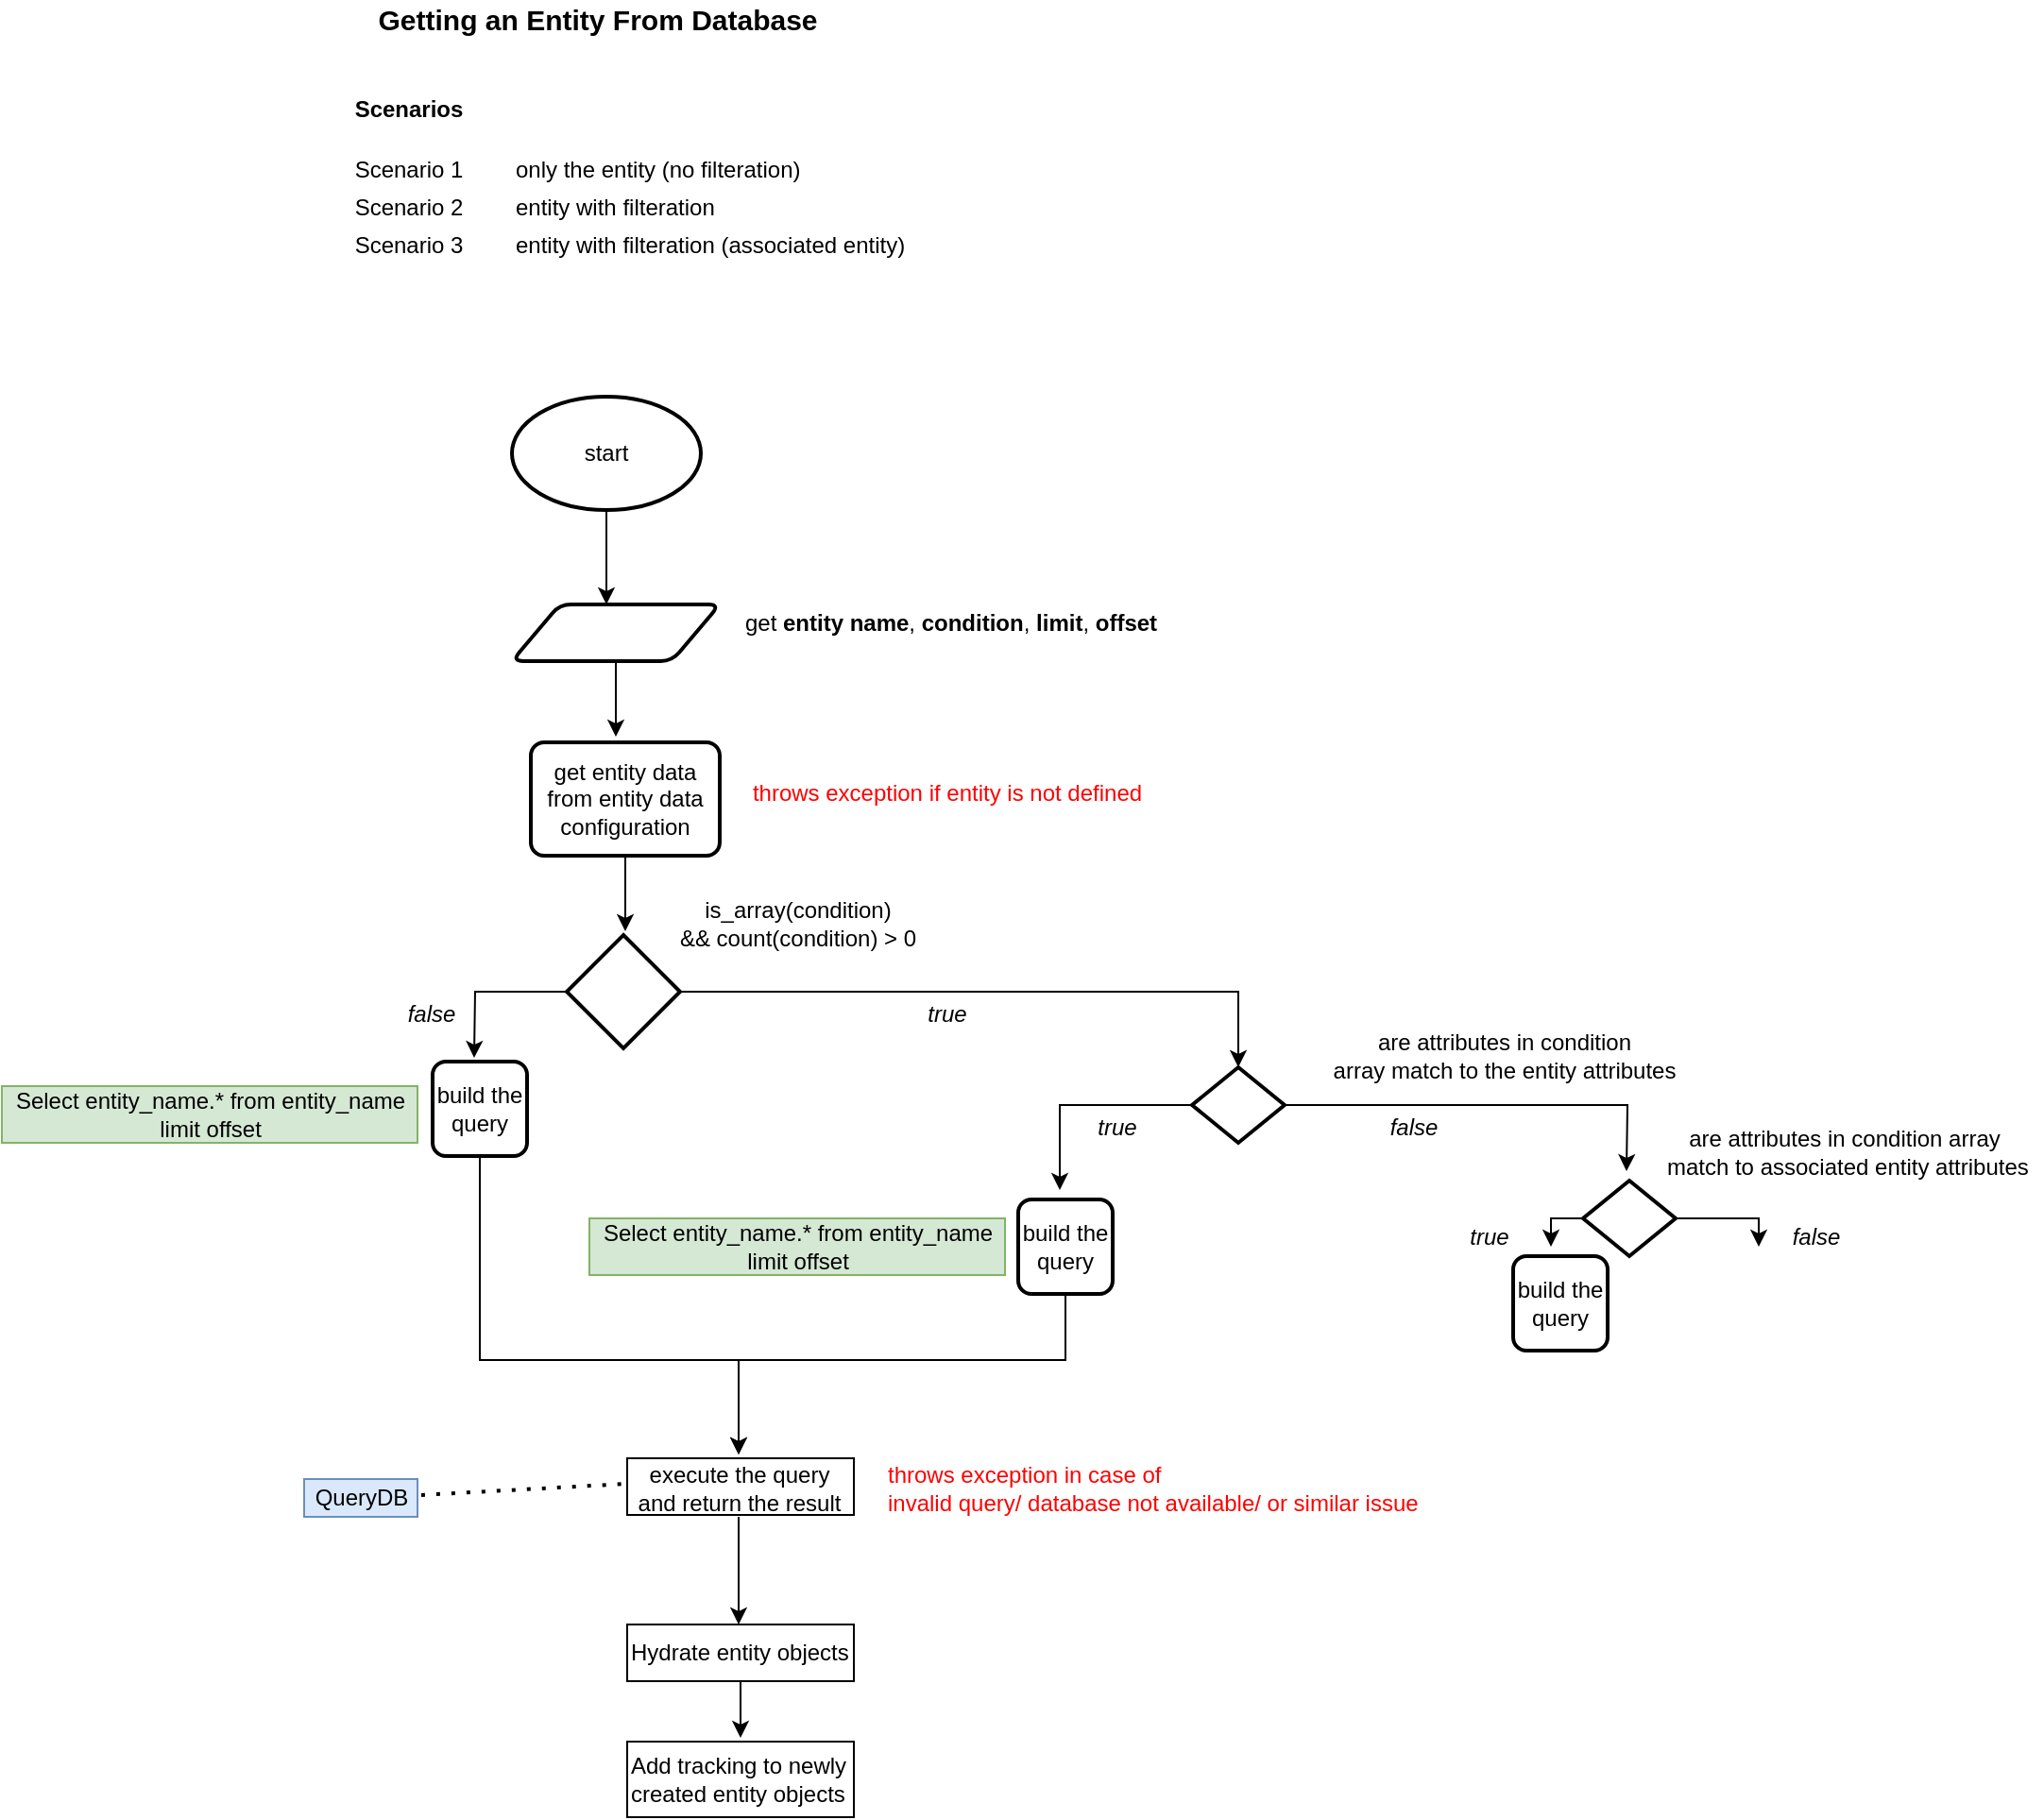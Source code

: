 <mxfile version="14.1.8" type="device"><diagram id="sOCI4CZOZ-OYkNQHTAAb" name="Page-1"><mxGraphModel dx="1958" dy="755" grid="1" gridSize="10" guides="1" tooltips="1" connect="1" arrows="1" fold="1" page="1" pageScale="1" pageWidth="850" pageHeight="1100" math="0" shadow="0"><root><mxCell id="0"/><mxCell id="1" parent="0"/><mxCell id="NhrAXLMy9gCvE1cXoyH5-46" value="" style="whiteSpace=wrap;html=1;fontSize=12;fontColor=#000000;align=center;" vertex="1" parent="1"><mxGeometry x="231" y="862" width="120" height="30" as="geometry"/></mxCell><mxCell id="NhrAXLMy9gCvE1cXoyH5-1" value="Getting an Entity From Database" style="text;html=1;align=center;verticalAlign=middle;resizable=0;points=[];autosize=1;fontSize=15;fontStyle=1" vertex="1" parent="1"><mxGeometry x="90" y="90" width="250" height="20" as="geometry"/></mxCell><mxCell id="NhrAXLMy9gCvE1cXoyH5-2" value="Scenario 1" style="text;html=1;align=center;verticalAlign=middle;resizable=0;points=[];autosize=1;fontSize=12;" vertex="1" parent="1"><mxGeometry x="80" y="170" width="70" height="20" as="geometry"/></mxCell><mxCell id="NhrAXLMy9gCvE1cXoyH5-3" value="only the entity (no filteration)" style="text;html=1;align=left;verticalAlign=middle;resizable=0;points=[];autosize=1;fontSize=12;" vertex="1" parent="1"><mxGeometry x="170" y="170" width="170" height="20" as="geometry"/></mxCell><mxCell id="NhrAXLMy9gCvE1cXoyH5-4" value="Scenario 2" style="text;html=1;align=center;verticalAlign=middle;resizable=0;points=[];autosize=1;fontSize=12;" vertex="1" parent="1"><mxGeometry x="80" y="190" width="70" height="20" as="geometry"/></mxCell><mxCell id="NhrAXLMy9gCvE1cXoyH5-5" value="entity with filteration" style="text;html=1;align=left;verticalAlign=middle;resizable=0;points=[];autosize=1;fontSize=12;" vertex="1" parent="1"><mxGeometry x="170" y="190" width="120" height="20" as="geometry"/></mxCell><mxCell id="NhrAXLMy9gCvE1cXoyH5-6" value="Scenario 3" style="text;html=1;align=center;verticalAlign=middle;resizable=0;points=[];autosize=1;fontSize=12;" vertex="1" parent="1"><mxGeometry x="80" y="210" width="70" height="20" as="geometry"/></mxCell><mxCell id="NhrAXLMy9gCvE1cXoyH5-7" value="entity with filteration (associated entity)" style="text;html=1;align=left;verticalAlign=middle;resizable=0;points=[];autosize=1;fontSize=12;" vertex="1" parent="1"><mxGeometry x="170" y="210" width="220" height="20" as="geometry"/></mxCell><mxCell id="NhrAXLMy9gCvE1cXoyH5-10" value="Scenarios" style="text;html=1;align=center;verticalAlign=middle;resizable=0;points=[];autosize=1;fontSize=12;fontStyle=1" vertex="1" parent="1"><mxGeometry x="80" y="138" width="70" height="20" as="geometry"/></mxCell><mxCell id="NhrAXLMy9gCvE1cXoyH5-13" style="edgeStyle=orthogonalEdgeStyle;rounded=0;orthogonalLoop=1;jettySize=auto;html=1;fontSize=12;" edge="1" parent="1" source="NhrAXLMy9gCvE1cXoyH5-12"><mxGeometry relative="1" as="geometry"><mxPoint x="220" y="410" as="targetPoint"/></mxGeometry></mxCell><mxCell id="NhrAXLMy9gCvE1cXoyH5-12" value="start" style="strokeWidth=2;html=1;shape=mxgraph.flowchart.start_1;whiteSpace=wrap;fontSize=12;align=center;" vertex="1" parent="1"><mxGeometry x="170" y="300" width="100" height="60" as="geometry"/></mxCell><mxCell id="NhrAXLMy9gCvE1cXoyH5-16" style="edgeStyle=orthogonalEdgeStyle;rounded=0;orthogonalLoop=1;jettySize=auto;html=1;exitX=0.5;exitY=1;exitDx=0;exitDy=0;fontSize=12;" edge="1" parent="1" source="NhrAXLMy9gCvE1cXoyH5-15"><mxGeometry relative="1" as="geometry"><mxPoint x="225" y="480" as="targetPoint"/></mxGeometry></mxCell><mxCell id="NhrAXLMy9gCvE1cXoyH5-15" value="" style="shape=parallelogram;html=1;strokeWidth=2;perimeter=parallelogramPerimeter;whiteSpace=wrap;rounded=1;arcSize=12;size=0.23;fontSize=12;align=center;" vertex="1" parent="1"><mxGeometry x="170" y="410" width="110" height="30" as="geometry"/></mxCell><mxCell id="NhrAXLMy9gCvE1cXoyH5-19" style="edgeStyle=orthogonalEdgeStyle;rounded=0;orthogonalLoop=1;jettySize=auto;html=1;fontSize=12;" edge="1" parent="1" source="NhrAXLMy9gCvE1cXoyH5-17"><mxGeometry relative="1" as="geometry"><mxPoint x="230" y="583" as="targetPoint"/></mxGeometry></mxCell><mxCell id="NhrAXLMy9gCvE1cXoyH5-17" value="get entity data from entity data configuration" style="rounded=1;whiteSpace=wrap;html=1;absoluteArcSize=1;arcSize=14;strokeWidth=2;fontSize=12;align=center;" vertex="1" parent="1"><mxGeometry x="180" y="483" width="100" height="60" as="geometry"/></mxCell><mxCell id="NhrAXLMy9gCvE1cXoyH5-20" value="throws exception if entity is not defined" style="text;html=1;align=center;verticalAlign=middle;resizable=0;points=[];autosize=1;fontSize=12;fontColor=#FF0000;" vertex="1" parent="1"><mxGeometry x="290" y="500" width="220" height="20" as="geometry"/></mxCell><mxCell id="NhrAXLMy9gCvE1cXoyH5-24" style="edgeStyle=orthogonalEdgeStyle;rounded=0;orthogonalLoop=1;jettySize=auto;html=1;fontSize=12;fontColor=#FF0000;" edge="1" parent="1" source="NhrAXLMy9gCvE1cXoyH5-21"><mxGeometry relative="1" as="geometry"><mxPoint x="150" y="650" as="targetPoint"/></mxGeometry></mxCell><mxCell id="NhrAXLMy9gCvE1cXoyH5-26" style="edgeStyle=orthogonalEdgeStyle;rounded=0;orthogonalLoop=1;jettySize=auto;html=1;fontSize=12;fontColor=#000000;entryX=0.5;entryY=0;entryDx=0;entryDy=0;entryPerimeter=0;" edge="1" parent="1" source="NhrAXLMy9gCvE1cXoyH5-21" target="NhrAXLMy9gCvE1cXoyH5-29"><mxGeometry relative="1" as="geometry"><mxPoint x="300" y="650" as="targetPoint"/><Array as="points"><mxPoint x="555" y="615"/></Array></mxGeometry></mxCell><mxCell id="NhrAXLMy9gCvE1cXoyH5-21" value="" style="strokeWidth=2;html=1;shape=mxgraph.flowchart.decision;whiteSpace=wrap;fontSize=12;fontColor=#FF0000;align=left;" vertex="1" parent="1"><mxGeometry x="199" y="585" width="60" height="60" as="geometry"/></mxCell><mxCell id="NhrAXLMy9gCvE1cXoyH5-22" value="&lt;span style=&quot;color: rgb(0 , 0 , 0) ; text-align: left&quot;&gt;is_array(condition)&lt;br&gt;&amp;amp;&amp;amp; count(condition) &amp;gt; 0&lt;/span&gt;" style="text;html=1;align=center;verticalAlign=middle;resizable=0;points=[];autosize=1;fontSize=12;fontColor=#FF0000;" vertex="1" parent="1"><mxGeometry x="251" y="564" width="140" height="30" as="geometry"/></mxCell><mxCell id="NhrAXLMy9gCvE1cXoyH5-23" value="&lt;span style=&quot;color: rgb(0 , 0 , 0)&quot;&gt;get &lt;b&gt;entity name&lt;/b&gt;, &lt;b&gt;condition&lt;/b&gt;,&lt;b&gt; limit&lt;/b&gt;, &lt;b&gt;offset&lt;/b&gt;&lt;/span&gt;" style="text;html=1;align=center;verticalAlign=middle;resizable=0;points=[];autosize=1;fontSize=12;fontColor=#FF0000;" vertex="1" parent="1"><mxGeometry x="287" y="410" width="230" height="20" as="geometry"/></mxCell><mxCell id="NhrAXLMy9gCvE1cXoyH5-25" value="false" style="text;html=1;align=center;verticalAlign=middle;resizable=0;points=[];autosize=1;fontSize=12;fontStyle=2" vertex="1" parent="1"><mxGeometry x="107" y="617" width="40" height="20" as="geometry"/></mxCell><mxCell id="NhrAXLMy9gCvE1cXoyH5-27" value="&lt;i&gt;true&lt;/i&gt;" style="text;html=1;align=center;verticalAlign=middle;resizable=0;points=[];autosize=1;fontSize=12;fontColor=#000000;" vertex="1" parent="1"><mxGeometry x="380" y="617" width="40" height="20" as="geometry"/></mxCell><mxCell id="NhrAXLMy9gCvE1cXoyH5-31" style="edgeStyle=orthogonalEdgeStyle;rounded=0;orthogonalLoop=1;jettySize=auto;html=1;fontSize=12;fontColor=#000000;" edge="1" parent="1" source="NhrAXLMy9gCvE1cXoyH5-29"><mxGeometry relative="1" as="geometry"><mxPoint x="460" y="720" as="targetPoint"/><Array as="points"><mxPoint x="460" y="675"/><mxPoint x="460" y="720"/></Array></mxGeometry></mxCell><mxCell id="NhrAXLMy9gCvE1cXoyH5-51" style="edgeStyle=orthogonalEdgeStyle;rounded=0;orthogonalLoop=1;jettySize=auto;html=1;fontSize=12;fontColor=#000000;" edge="1" parent="1" source="NhrAXLMy9gCvE1cXoyH5-29"><mxGeometry relative="1" as="geometry"><mxPoint x="760" y="710" as="targetPoint"/></mxGeometry></mxCell><mxCell id="NhrAXLMy9gCvE1cXoyH5-29" value="" style="strokeWidth=2;html=1;shape=mxgraph.flowchart.decision;whiteSpace=wrap;fontSize=12;fontColor=#000000;align=left;" vertex="1" parent="1"><mxGeometry x="530" y="655" width="49" height="40" as="geometry"/></mxCell><mxCell id="NhrAXLMy9gCvE1cXoyH5-30" value="are attributes in condition &lt;br&gt;array match to the entity attributes" style="text;html=1;align=center;verticalAlign=middle;resizable=0;points=[];autosize=1;fontSize=12;fontColor=#000000;" vertex="1" parent="1"><mxGeometry x="595" y="633.5" width="200" height="30" as="geometry"/></mxCell><mxCell id="NhrAXLMy9gCvE1cXoyH5-33" value="&lt;i&gt;true&lt;/i&gt;" style="text;html=1;align=center;verticalAlign=middle;resizable=0;points=[];autosize=1;fontSize=12;fontColor=#000000;" vertex="1" parent="1"><mxGeometry x="470" y="676.5" width="40" height="20" as="geometry"/></mxCell><mxCell id="NhrAXLMy9gCvE1cXoyH5-34" value="&lt;i&gt;false&lt;/i&gt;" style="text;html=1;align=center;verticalAlign=middle;resizable=0;points=[];autosize=1;fontSize=12;fontColor=#000000;" vertex="1" parent="1"><mxGeometry x="627" y="676.5" width="40" height="20" as="geometry"/></mxCell><mxCell id="NhrAXLMy9gCvE1cXoyH5-45" style="edgeStyle=orthogonalEdgeStyle;rounded=0;orthogonalLoop=1;jettySize=auto;html=1;fontSize=12;fontColor=#000000;" edge="1" parent="1" source="NhrAXLMy9gCvE1cXoyH5-35"><mxGeometry relative="1" as="geometry"><mxPoint x="290" y="860" as="targetPoint"/><Array as="points"><mxPoint x="153" y="810"/><mxPoint x="290" y="810"/></Array></mxGeometry></mxCell><mxCell id="NhrAXLMy9gCvE1cXoyH5-35" value="build the query" style="rounded=1;whiteSpace=wrap;html=1;absoluteArcSize=1;arcSize=14;strokeWidth=2;fontSize=12;fontColor=#000000;align=center;" vertex="1" parent="1"><mxGeometry x="128" y="652" width="50" height="50" as="geometry"/></mxCell><mxCell id="NhrAXLMy9gCvE1cXoyH5-37" value="Select entity_name.* from entity_name&lt;br&gt;limit offset" style="text;html=1;align=center;verticalAlign=middle;resizable=0;points=[];autosize=1;fontSize=12;fillColor=#d5e8d4;strokeColor=#82b366;" vertex="1" parent="1"><mxGeometry x="-100" y="665" width="220" height="30" as="geometry"/></mxCell><mxCell id="NhrAXLMy9gCvE1cXoyH5-44" style="edgeStyle=orthogonalEdgeStyle;rounded=0;orthogonalLoop=1;jettySize=auto;html=1;fontSize=12;fontColor=#000000;" edge="1" parent="1" source="NhrAXLMy9gCvE1cXoyH5-39"><mxGeometry relative="1" as="geometry"><mxPoint x="290" y="860" as="targetPoint"/><Array as="points"><mxPoint x="463" y="810"/><mxPoint x="290" y="810"/></Array></mxGeometry></mxCell><mxCell id="NhrAXLMy9gCvE1cXoyH5-39" value="&lt;span&gt;build the query&lt;/span&gt;" style="rounded=1;whiteSpace=wrap;html=1;absoluteArcSize=1;arcSize=14;strokeWidth=2;fontSize=12;fontColor=#000000;align=center;" vertex="1" parent="1"><mxGeometry x="438" y="725" width="50" height="50" as="geometry"/></mxCell><mxCell id="NhrAXLMy9gCvE1cXoyH5-56" style="edgeStyle=orthogonalEdgeStyle;rounded=0;orthogonalLoop=1;jettySize=auto;html=1;fontSize=12;fontColor=#000000;" edge="1" parent="1" source="NhrAXLMy9gCvE1cXoyH5-40"><mxGeometry relative="1" as="geometry"><mxPoint x="290" y="950" as="targetPoint"/></mxGeometry></mxCell><mxCell id="NhrAXLMy9gCvE1cXoyH5-40" value="execute the query&lt;br&gt;and return the result" style="text;html=1;align=center;verticalAlign=middle;resizable=0;points=[];autosize=1;fontSize=12;fontColor=#000000;" vertex="1" parent="1"><mxGeometry x="230" y="863" width="120" height="30" as="geometry"/></mxCell><mxCell id="NhrAXLMy9gCvE1cXoyH5-41" value="Select entity_name.* from entity_name&lt;br&gt;limit offset" style="text;html=1;align=center;verticalAlign=middle;resizable=0;points=[];autosize=1;fontSize=12;fillColor=#d5e8d4;strokeColor=#82b366;" vertex="1" parent="1"><mxGeometry x="211" y="735" width="220" height="30" as="geometry"/></mxCell><mxCell id="NhrAXLMy9gCvE1cXoyH5-42" value="throws exception in case of &lt;br&gt;invalid query/ database not available/ or similar issue" style="text;html=1;align=left;verticalAlign=middle;resizable=0;points=[];autosize=1;fontSize=12;fontColor=#FF0000;" vertex="1" parent="1"><mxGeometry x="367" y="863" width="300" height="30" as="geometry"/></mxCell><mxCell id="NhrAXLMy9gCvE1cXoyH5-48" value="&lt;span&gt;build the query&lt;/span&gt;" style="rounded=1;whiteSpace=wrap;html=1;absoluteArcSize=1;arcSize=14;strokeWidth=2;fontSize=12;fontColor=#000000;align=center;" vertex="1" parent="1"><mxGeometry x="700" y="755" width="50" height="50" as="geometry"/></mxCell><mxCell id="NhrAXLMy9gCvE1cXoyH5-52" style="edgeStyle=orthogonalEdgeStyle;rounded=0;orthogonalLoop=1;jettySize=auto;html=1;exitX=0;exitY=0.5;exitDx=0;exitDy=0;exitPerimeter=0;fontSize=12;fontColor=#000000;" edge="1" parent="1" source="NhrAXLMy9gCvE1cXoyH5-49"><mxGeometry relative="1" as="geometry"><mxPoint x="720" y="750" as="targetPoint"/></mxGeometry></mxCell><mxCell id="NhrAXLMy9gCvE1cXoyH5-54" style="edgeStyle=orthogonalEdgeStyle;rounded=0;orthogonalLoop=1;jettySize=auto;html=1;fontSize=12;fontColor=#000000;" edge="1" parent="1" source="NhrAXLMy9gCvE1cXoyH5-49"><mxGeometry relative="1" as="geometry"><mxPoint x="830" y="750" as="targetPoint"/><Array as="points"><mxPoint x="830" y="735"/></Array></mxGeometry></mxCell><mxCell id="NhrAXLMy9gCvE1cXoyH5-49" value="" style="strokeWidth=2;html=1;shape=mxgraph.flowchart.decision;whiteSpace=wrap;fontSize=12;fontColor=#000000;align=left;" vertex="1" parent="1"><mxGeometry x="737" y="715" width="49" height="40" as="geometry"/></mxCell><mxCell id="NhrAXLMy9gCvE1cXoyH5-50" value="are attributes in condition array&lt;br&gt;&amp;nbsp;match to associated entity attributes" style="text;html=1;align=center;verticalAlign=middle;resizable=0;points=[];autosize=1;fontSize=12;fontColor=#000000;" vertex="1" parent="1"><mxGeometry x="770" y="685" width="210" height="30" as="geometry"/></mxCell><mxCell id="NhrAXLMy9gCvE1cXoyH5-53" value="true" style="text;html=1;align=center;verticalAlign=middle;resizable=0;points=[];autosize=1;fontSize=12;fontColor=#000000;fontStyle=2" vertex="1" parent="1"><mxGeometry x="667" y="735" width="40" height="20" as="geometry"/></mxCell><mxCell id="NhrAXLMy9gCvE1cXoyH5-55" value="&lt;i&gt;false&lt;/i&gt;" style="text;html=1;align=center;verticalAlign=middle;resizable=0;points=[];autosize=1;fontSize=12;fontColor=#000000;" vertex="1" parent="1"><mxGeometry x="840" y="735" width="40" height="20" as="geometry"/></mxCell><mxCell id="NhrAXLMy9gCvE1cXoyH5-59" style="edgeStyle=orthogonalEdgeStyle;rounded=0;orthogonalLoop=1;jettySize=auto;html=1;fontSize=12;fontColor=#000000;" edge="1" parent="1" source="NhrAXLMy9gCvE1cXoyH5-57"><mxGeometry relative="1" as="geometry"><mxPoint x="291" y="1010" as="targetPoint"/></mxGeometry></mxCell><mxCell id="NhrAXLMy9gCvE1cXoyH5-57" value="Hydrate entity objects" style="whiteSpace=wrap;html=1;fontSize=12;fontColor=#000000;align=left;" vertex="1" parent="1"><mxGeometry x="231" y="950" width="120" height="30" as="geometry"/></mxCell><mxCell id="NhrAXLMy9gCvE1cXoyH5-60" value="Add tracking to newly created entity objects" style="whiteSpace=wrap;html=1;fontSize=12;fontColor=#000000;align=left;" vertex="1" parent="1"><mxGeometry x="231" y="1012" width="120" height="40" as="geometry"/></mxCell><mxCell id="NhrAXLMy9gCvE1cXoyH5-61" value="QueryDB" style="text;html=1;align=center;verticalAlign=middle;resizable=0;points=[];autosize=1;fontSize=12;fillColor=#dae8fc;strokeColor=#6c8ebf;" vertex="1" parent="1"><mxGeometry x="60" y="873" width="60" height="20" as="geometry"/></mxCell><mxCell id="NhrAXLMy9gCvE1cXoyH5-62" value="" style="endArrow=none;dashed=1;html=1;dashPattern=1 3;strokeWidth=2;fontSize=12;fontColor=#000000;entryX=-0.008;entryY=0.42;entryDx=0;entryDy=0;entryPerimeter=0;exitX=1.033;exitY=0.424;exitDx=0;exitDy=0;exitPerimeter=0;" edge="1" parent="1" source="NhrAXLMy9gCvE1cXoyH5-61" target="NhrAXLMy9gCvE1cXoyH5-40"><mxGeometry width="50" height="50" relative="1" as="geometry"><mxPoint x="100" y="800" as="sourcePoint"/><mxPoint x="150" y="750" as="targetPoint"/></mxGeometry></mxCell></root></mxGraphModel></diagram></mxfile>